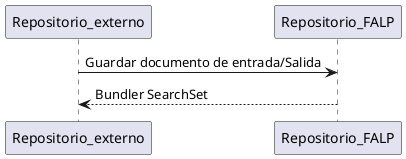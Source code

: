 @startuml


Repositorio_externo ->Repositorio_FALP : Guardar documento de entrada/Salida
Repositorio_externo <--Repositorio_FALP : Bundler SearchSet


@enduml